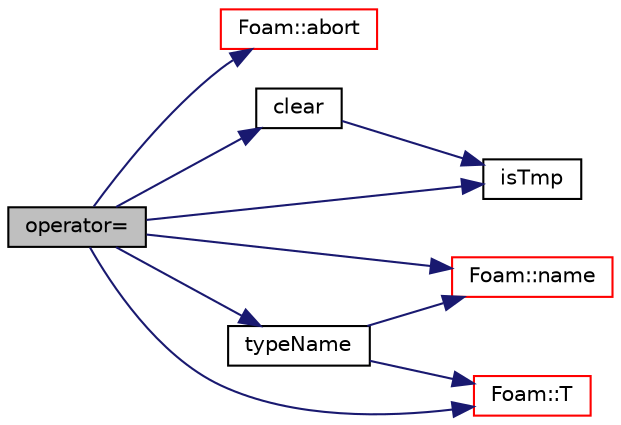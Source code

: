 digraph "operator="
{
  bgcolor="transparent";
  edge [fontname="Helvetica",fontsize="10",labelfontname="Helvetica",labelfontsize="10"];
  node [fontname="Helvetica",fontsize="10",shape=record];
  rankdir="LR";
  Node533 [label="operator=",height=0.2,width=0.4,color="black", fillcolor="grey75", style="filled", fontcolor="black"];
  Node533 -> Node534 [color="midnightblue",fontsize="10",style="solid",fontname="Helvetica"];
  Node534 [label="Foam::abort",height=0.2,width=0.4,color="red",URL="$a21851.html#a447107a607d03e417307c203fa5fb44b"];
  Node533 -> Node579 [color="midnightblue",fontsize="10",style="solid",fontname="Helvetica"];
  Node579 [label="clear",height=0.2,width=0.4,color="black",URL="$a28241.html#adf1d9633e64d0de6a36e0af17ccd8163",tooltip="If object pointer points to valid object: "];
  Node579 -> Node580 [color="midnightblue",fontsize="10",style="solid",fontname="Helvetica"];
  Node580 [label="isTmp",height=0.2,width=0.4,color="black",URL="$a28241.html#a70128655989a3d463b2b8d78d7436ae4",tooltip="Return true if this is really a temporary object. "];
  Node533 -> Node580 [color="midnightblue",fontsize="10",style="solid",fontname="Helvetica"];
  Node533 -> Node581 [color="midnightblue",fontsize="10",style="solid",fontname="Helvetica"];
  Node581 [label="Foam::name",height=0.2,width=0.4,color="red",URL="$a21851.html#adcb0df2bd4953cb6bb390272d8263c3a",tooltip="Return a string representation of a complex. "];
  Node533 -> Node555 [color="midnightblue",fontsize="10",style="solid",fontname="Helvetica"];
  Node555 [label="Foam::T",height=0.2,width=0.4,color="red",URL="$a21851.html#ae57fda0abb14bb0944947c463c6e09d4"];
  Node533 -> Node584 [color="midnightblue",fontsize="10",style="solid",fontname="Helvetica"];
  Node584 [label="typeName",height=0.2,width=0.4,color="black",URL="$a28241.html#a494f3a9a622b75f482bf0bd12e3aa55a",tooltip="Return the type name of the tmpNrc. "];
  Node584 -> Node581 [color="midnightblue",fontsize="10",style="solid",fontname="Helvetica"];
  Node584 -> Node555 [color="midnightblue",fontsize="10",style="solid",fontname="Helvetica"];
}
